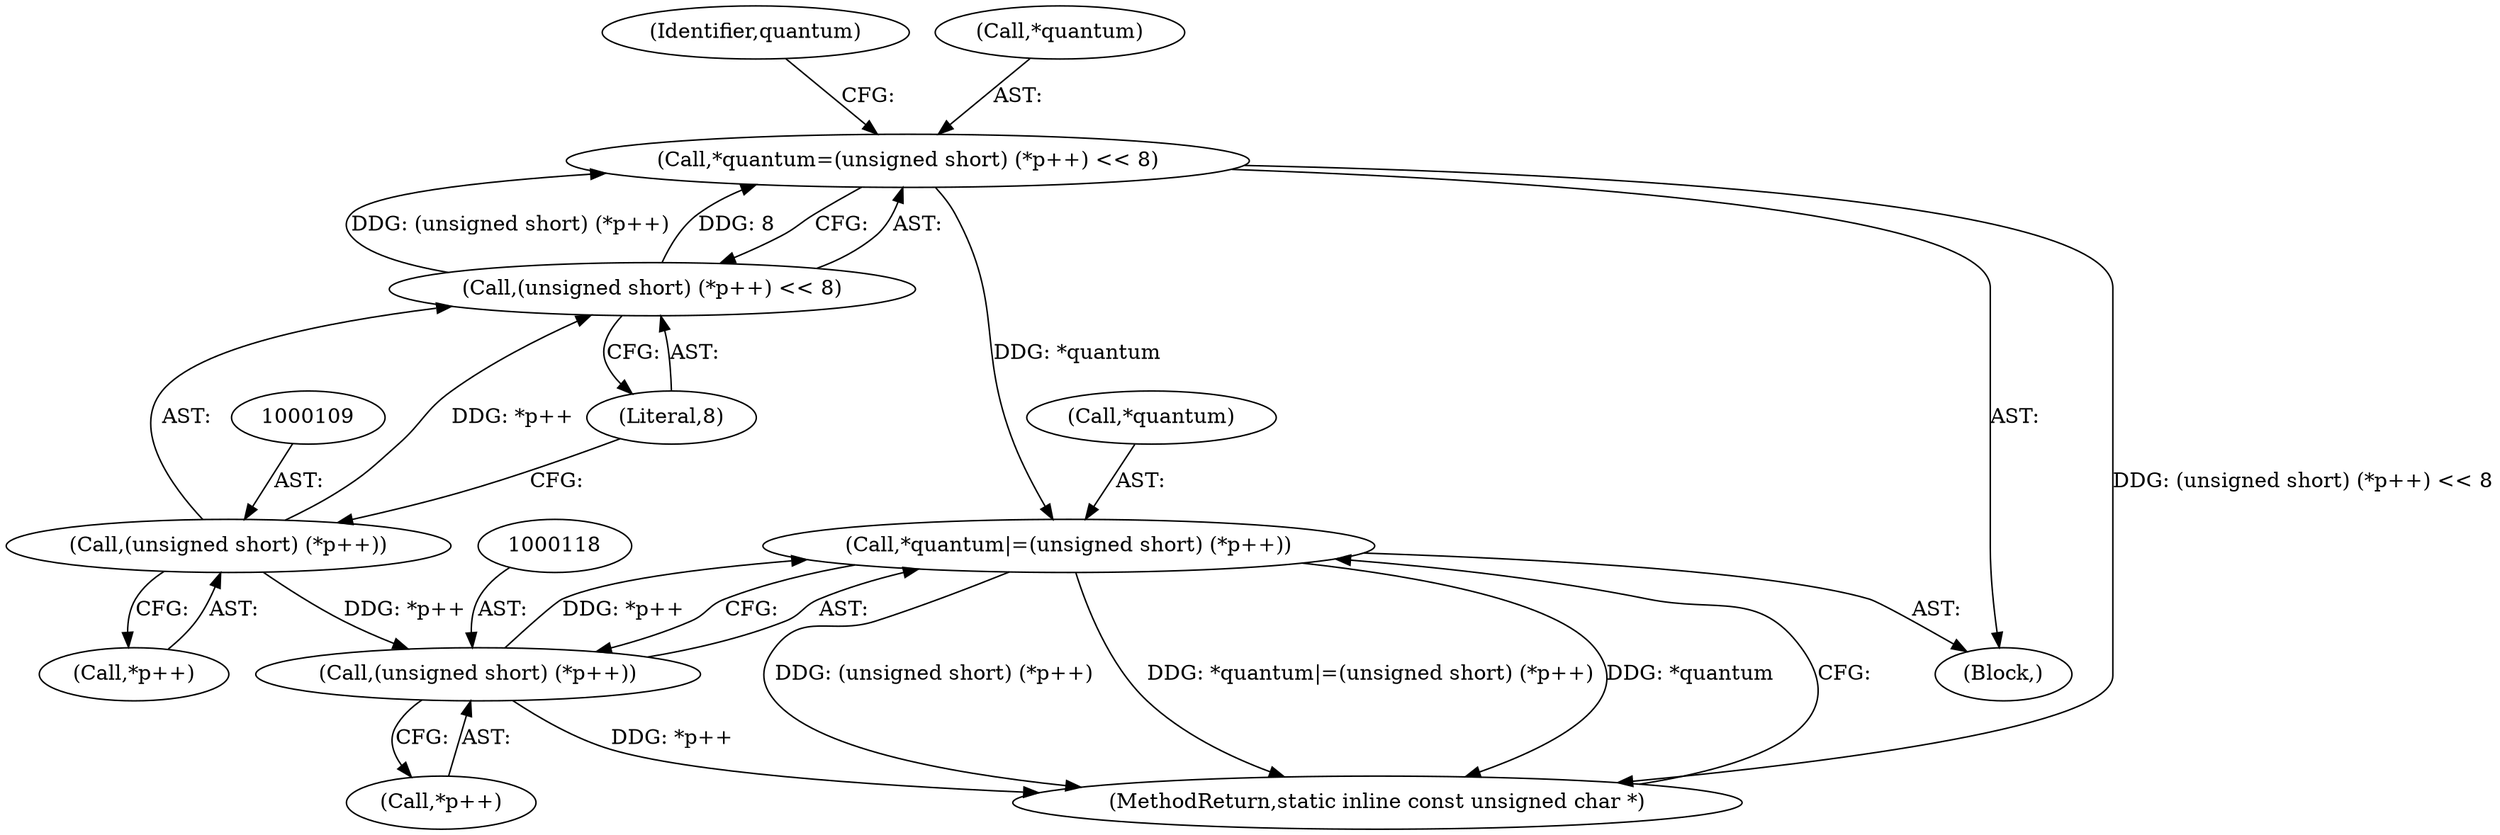 digraph "0_ImageMagick_d8ab7f046587f2e9f734b687ba7e6e10147c294b_2@pointer" {
"1000114" [label="(Call,*quantum|=(unsigned short) (*p++))"];
"1000104" [label="(Call,*quantum=(unsigned short) (*p++) << 8)"];
"1000107" [label="(Call,(unsigned short) (*p++) << 8)"];
"1000108" [label="(Call,(unsigned short) (*p++))"];
"1000117" [label="(Call,(unsigned short) (*p++))"];
"1000104" [label="(Call,*quantum=(unsigned short) (*p++) << 8)"];
"1000110" [label="(Call,*p++)"];
"1000103" [label="(Block,)"];
"1000107" [label="(Call,(unsigned short) (*p++) << 8)"];
"1000117" [label="(Call,(unsigned short) (*p++))"];
"1000116" [label="(Identifier,quantum)"];
"1000108" [label="(Call,(unsigned short) (*p++))"];
"1000119" [label="(Call,*p++)"];
"1000122" [label="(MethodReturn,static inline const unsigned char *)"];
"1000105" [label="(Call,*quantum)"];
"1000115" [label="(Call,*quantum)"];
"1000113" [label="(Literal,8)"];
"1000114" [label="(Call,*quantum|=(unsigned short) (*p++))"];
"1000114" -> "1000103"  [label="AST: "];
"1000114" -> "1000117"  [label="CFG: "];
"1000115" -> "1000114"  [label="AST: "];
"1000117" -> "1000114"  [label="AST: "];
"1000122" -> "1000114"  [label="CFG: "];
"1000114" -> "1000122"  [label="DDG: (unsigned short) (*p++)"];
"1000114" -> "1000122"  [label="DDG: *quantum|=(unsigned short) (*p++)"];
"1000114" -> "1000122"  [label="DDG: *quantum"];
"1000104" -> "1000114"  [label="DDG: *quantum"];
"1000117" -> "1000114"  [label="DDG: *p++"];
"1000104" -> "1000103"  [label="AST: "];
"1000104" -> "1000107"  [label="CFG: "];
"1000105" -> "1000104"  [label="AST: "];
"1000107" -> "1000104"  [label="AST: "];
"1000116" -> "1000104"  [label="CFG: "];
"1000104" -> "1000122"  [label="DDG: (unsigned short) (*p++) << 8"];
"1000107" -> "1000104"  [label="DDG: (unsigned short) (*p++)"];
"1000107" -> "1000104"  [label="DDG: 8"];
"1000107" -> "1000113"  [label="CFG: "];
"1000108" -> "1000107"  [label="AST: "];
"1000113" -> "1000107"  [label="AST: "];
"1000108" -> "1000107"  [label="DDG: *p++"];
"1000108" -> "1000110"  [label="CFG: "];
"1000109" -> "1000108"  [label="AST: "];
"1000110" -> "1000108"  [label="AST: "];
"1000113" -> "1000108"  [label="CFG: "];
"1000108" -> "1000117"  [label="DDG: *p++"];
"1000117" -> "1000119"  [label="CFG: "];
"1000118" -> "1000117"  [label="AST: "];
"1000119" -> "1000117"  [label="AST: "];
"1000117" -> "1000122"  [label="DDG: *p++"];
}
